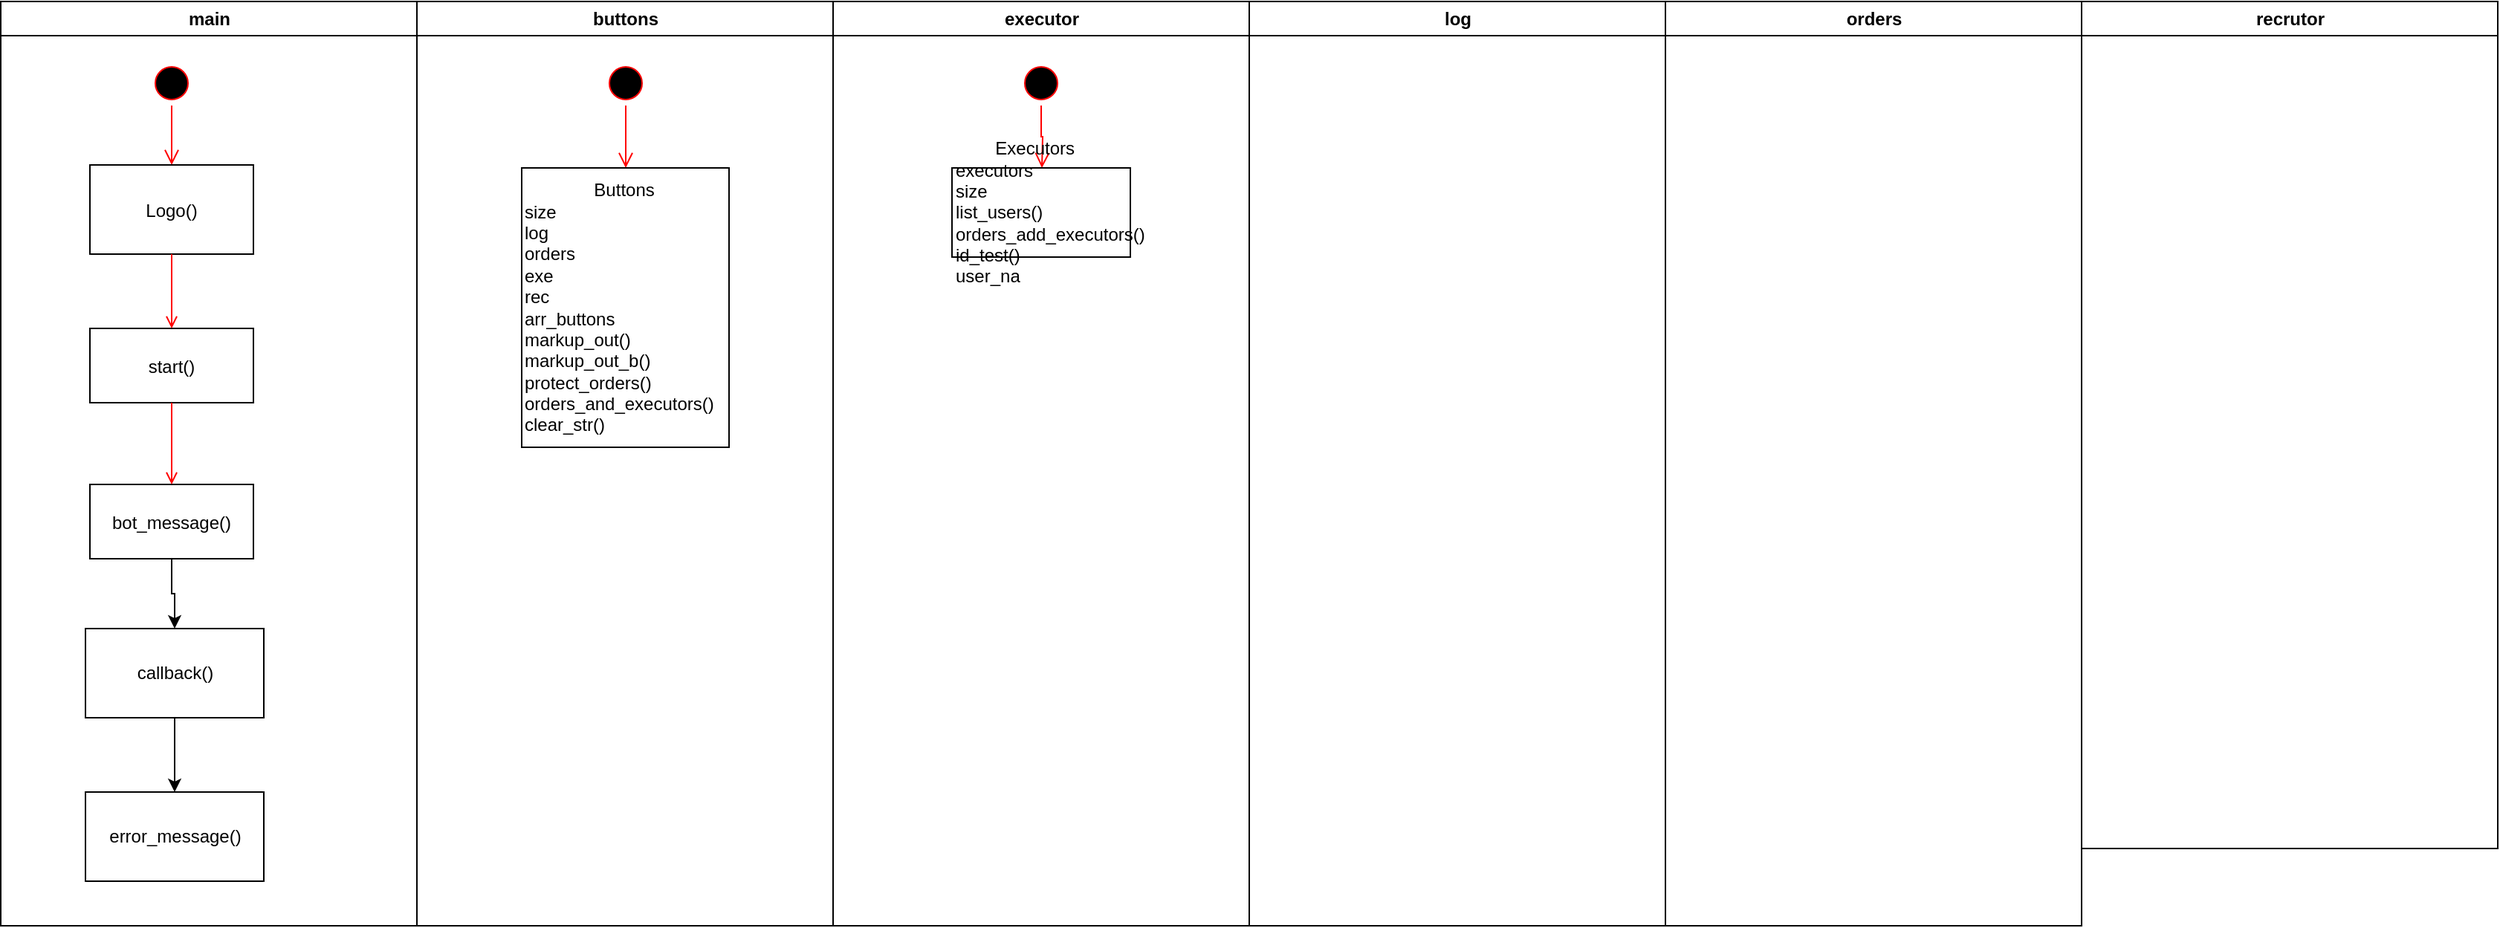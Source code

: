 <mxfile version="21.5.0" type="github">
  <diagram name="Page-1" id="e7e014a7-5840-1c2e-5031-d8a46d1fe8dd">
    <mxGraphModel dx="880" dy="484" grid="1" gridSize="10" guides="1" tooltips="1" connect="1" arrows="1" fold="1" page="1" pageScale="1" pageWidth="1169" pageHeight="826" background="none" math="0" shadow="0">
      <root>
        <mxCell id="0" />
        <mxCell id="1" parent="0" />
        <mxCell id="2" value="main" style="swimlane;whiteSpace=wrap" parent="1" vertex="1">
          <mxGeometry x="164.5" y="128" width="280" height="622" as="geometry" />
        </mxCell>
        <mxCell id="5" value="" style="ellipse;shape=startState;fillColor=#000000;strokeColor=#ff0000;" parent="2" vertex="1">
          <mxGeometry x="100" y="40" width="30" height="30" as="geometry" />
        </mxCell>
        <mxCell id="6" value="" style="edgeStyle=elbowEdgeStyle;elbow=horizontal;verticalAlign=bottom;endArrow=open;endSize=8;strokeColor=#FF0000;endFill=1;rounded=0" parent="2" source="5" target="7" edge="1">
          <mxGeometry x="100" y="40" as="geometry">
            <mxPoint x="115" y="110" as="targetPoint" />
          </mxGeometry>
        </mxCell>
        <mxCell id="7" value="Logo()" style="align=center;" parent="2" vertex="1">
          <mxGeometry x="60" y="110" width="110" height="60" as="geometry" />
        </mxCell>
        <mxCell id="8" value="start()" style="" parent="2" vertex="1">
          <mxGeometry x="60" y="220" width="110" height="50" as="geometry" />
        </mxCell>
        <mxCell id="9" value="" style="endArrow=open;strokeColor=#FF0000;endFill=1;rounded=0" parent="2" source="7" target="8" edge="1">
          <mxGeometry relative="1" as="geometry" />
        </mxCell>
        <mxCell id="4C-dhIOJJPqvWlcevab_-61" style="edgeStyle=orthogonalEdgeStyle;rounded=0;orthogonalLoop=1;jettySize=auto;html=1;exitX=0.5;exitY=1;exitDx=0;exitDy=0;entryX=0.5;entryY=0;entryDx=0;entryDy=0;" edge="1" parent="2" source="10" target="4C-dhIOJJPqvWlcevab_-59">
          <mxGeometry relative="1" as="geometry" />
        </mxCell>
        <mxCell id="10" value="bot_message()" style="" parent="2" vertex="1">
          <mxGeometry x="60" y="325" width="110" height="50" as="geometry" />
        </mxCell>
        <mxCell id="11" value="" style="endArrow=open;strokeColor=#FF0000;endFill=1;rounded=0" parent="2" source="8" target="10" edge="1">
          <mxGeometry relative="1" as="geometry" />
        </mxCell>
        <mxCell id="4C-dhIOJJPqvWlcevab_-63" style="edgeStyle=orthogonalEdgeStyle;rounded=0;orthogonalLoop=1;jettySize=auto;html=1;exitX=0.5;exitY=1;exitDx=0;exitDy=0;entryX=0.5;entryY=0;entryDx=0;entryDy=0;" edge="1" parent="2" source="4C-dhIOJJPqvWlcevab_-59" target="4C-dhIOJJPqvWlcevab_-62">
          <mxGeometry relative="1" as="geometry" />
        </mxCell>
        <mxCell id="4C-dhIOJJPqvWlcevab_-59" value="callback()" style="rounded=0;whiteSpace=wrap;html=1;" vertex="1" parent="2">
          <mxGeometry x="57" y="422" width="120" height="60" as="geometry" />
        </mxCell>
        <mxCell id="4C-dhIOJJPqvWlcevab_-62" value="error_message()" style="rounded=0;whiteSpace=wrap;html=1;" vertex="1" parent="2">
          <mxGeometry x="57" y="532" width="120" height="60" as="geometry" />
        </mxCell>
        <mxCell id="3" value="buttons" style="swimlane;whiteSpace=wrap" parent="1" vertex="1">
          <mxGeometry x="444.5" y="128" width="280" height="622" as="geometry" />
        </mxCell>
        <mxCell id="4C-dhIOJJPqvWlcevab_-64" value="" style="ellipse;html=1;shape=startState;fillColor=#000000;strokeColor=#ff0000;" vertex="1" parent="3">
          <mxGeometry x="125.5" y="40" width="30" height="30" as="geometry" />
        </mxCell>
        <mxCell id="4C-dhIOJJPqvWlcevab_-65" value="" style="edgeStyle=orthogonalEdgeStyle;html=1;verticalAlign=bottom;endArrow=open;endSize=8;strokeColor=#ff0000;rounded=0;" edge="1" source="4C-dhIOJJPqvWlcevab_-64" parent="3">
          <mxGeometry relative="1" as="geometry">
            <mxPoint x="140.5" y="112" as="targetPoint" />
          </mxGeometry>
        </mxCell>
        <mxCell id="4C-dhIOJJPqvWlcevab_-67" value="&lt;span style=&quot;white-space: pre;&quot;&gt;&#x9;&lt;/span&gt;&amp;nbsp; &amp;nbsp; &amp;nbsp; Buttons&lt;br&gt;size&lt;br&gt;log&lt;br&gt;orders&lt;br&gt;exe&lt;br&gt;rec&lt;br&gt;arr_buttons&lt;br&gt;markup_out()&lt;br&gt;markup_out_b()&lt;br&gt;protect_orders()&lt;br&gt;orders_and_executors()&lt;br&gt;clear_str()" style="rounded=0;whiteSpace=wrap;html=1;align=left;" vertex="1" parent="3">
          <mxGeometry x="70.5" y="112" width="139.5" height="188" as="geometry" />
        </mxCell>
        <mxCell id="4" value="executor" style="swimlane;whiteSpace=wrap;startSize=23;" parent="1" vertex="1">
          <mxGeometry x="724.5" y="128" width="280" height="622" as="geometry" />
        </mxCell>
        <mxCell id="4C-dhIOJJPqvWlcevab_-68" value="" style="ellipse;html=1;shape=startState;fillColor=#000000;strokeColor=#ff0000;" vertex="1" parent="4">
          <mxGeometry x="125" y="40" width="30" height="30" as="geometry" />
        </mxCell>
        <mxCell id="4C-dhIOJJPqvWlcevab_-69" value="" style="edgeStyle=orthogonalEdgeStyle;html=1;verticalAlign=bottom;endArrow=open;endSize=8;strokeColor=#ff0000;rounded=0;" edge="1" source="4C-dhIOJJPqvWlcevab_-68" parent="4">
          <mxGeometry relative="1" as="geometry">
            <mxPoint x="140.5" y="112" as="targetPoint" />
          </mxGeometry>
        </mxCell>
        <mxCell id="4C-dhIOJJPqvWlcevab_-70" value="&amp;nbsp; &amp;nbsp; &amp;nbsp; &amp;nbsp; Executors&lt;br&gt;executors&lt;br&gt;size&lt;br&gt;list_users()&lt;br&gt;orders_add_executors()&lt;br&gt;id_test()&lt;br&gt;user_na" style="rounded=0;whiteSpace=wrap;html=1;align=left;" vertex="1" parent="4">
          <mxGeometry x="80" y="112" width="120" height="60" as="geometry" />
        </mxCell>
        <mxCell id="4C-dhIOJJPqvWlcevab_-41" value="log" style="swimlane;whiteSpace=wrap;startSize=23;" vertex="1" parent="1">
          <mxGeometry x="1004.5" y="128" width="280" height="622" as="geometry" />
        </mxCell>
        <mxCell id="4C-dhIOJJPqvWlcevab_-49" value="orders" style="swimlane;whiteSpace=wrap;startSize=23;" vertex="1" parent="1">
          <mxGeometry x="1284.5" y="128" width="280" height="622" as="geometry" />
        </mxCell>
        <mxCell id="4C-dhIOJJPqvWlcevab_-55" value="recrutor" style="swimlane;whiteSpace=wrap;startSize=23;" vertex="1" parent="1">
          <mxGeometry x="1564.5" y="128" width="280" height="570" as="geometry" />
        </mxCell>
      </root>
    </mxGraphModel>
  </diagram>
</mxfile>
